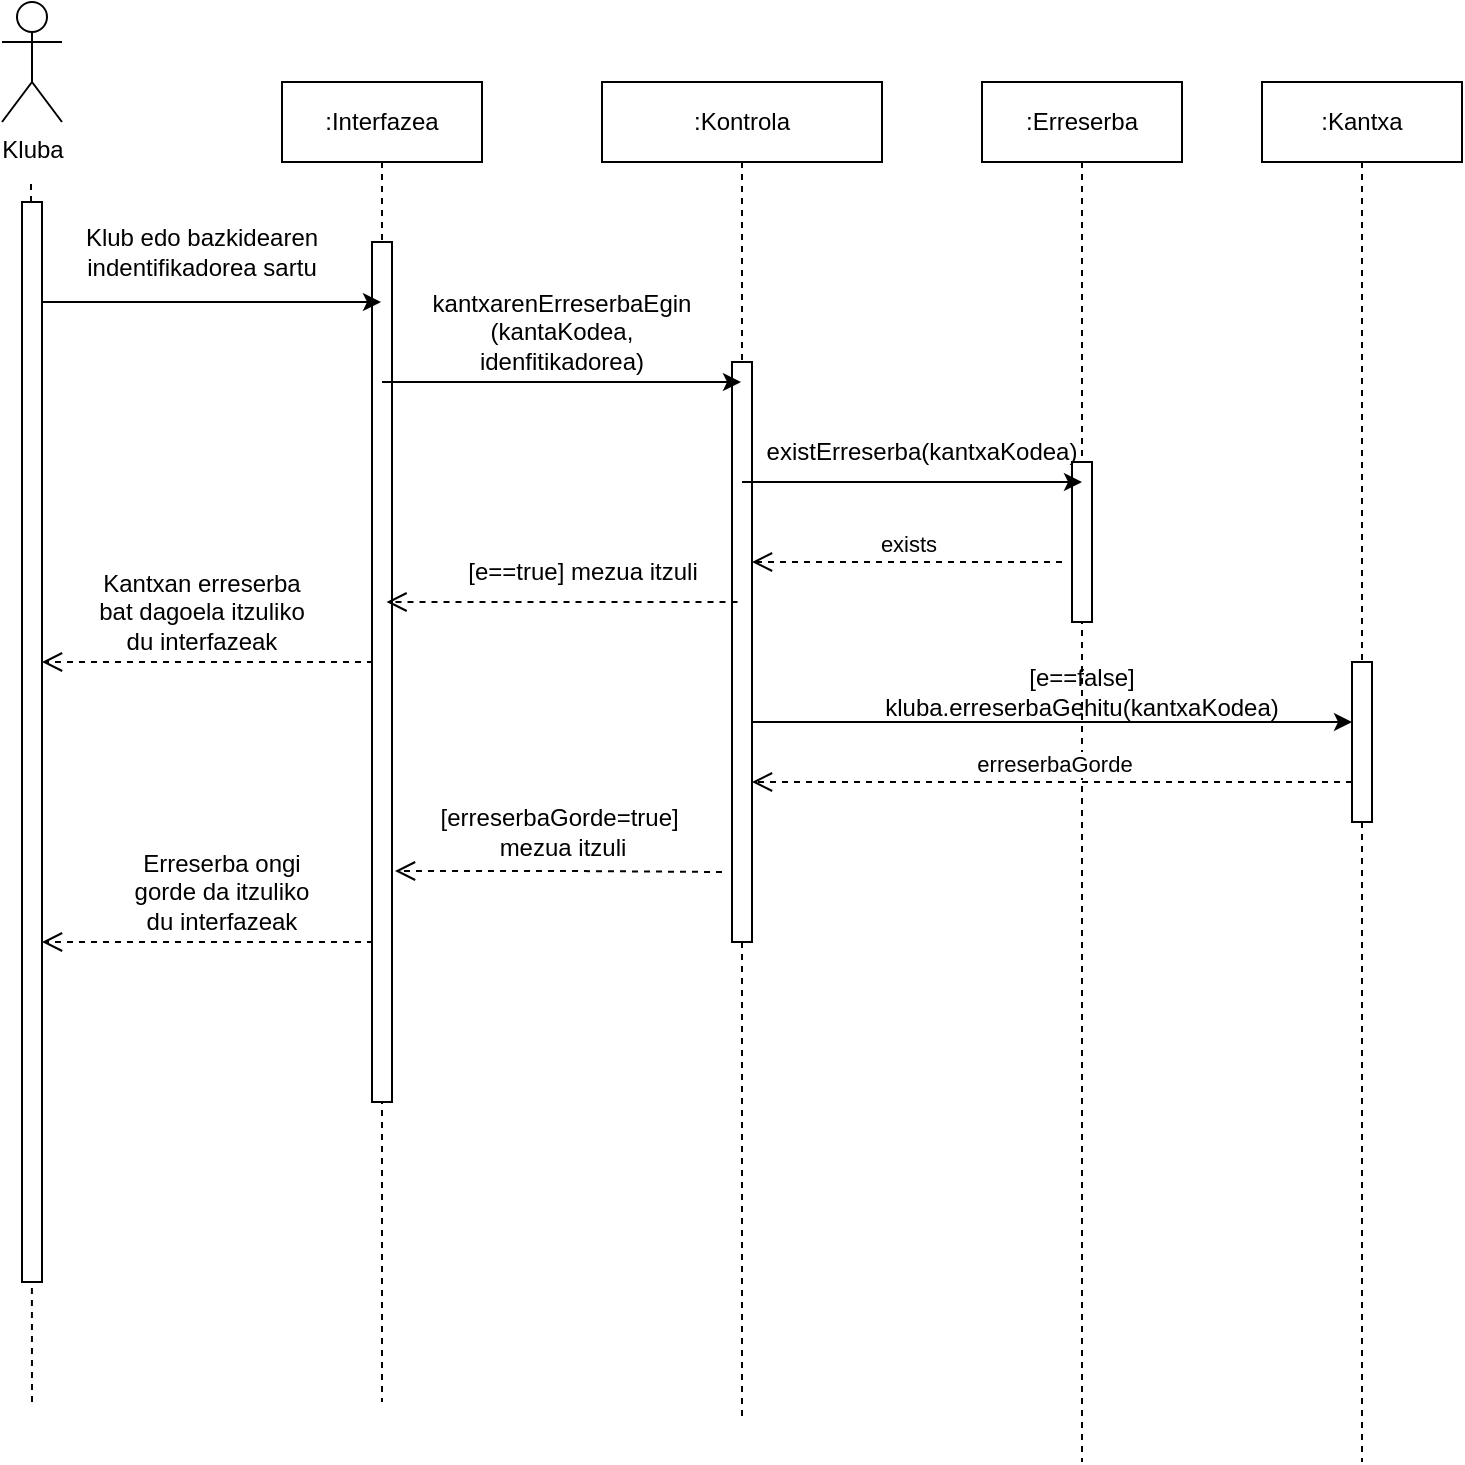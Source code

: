 <mxfile version="26.0.16">
  <diagram name="Página-1" id="hIfxRAPmC9neqDlKzZRe">
    <mxGraphModel dx="1434" dy="844" grid="1" gridSize="10" guides="1" tooltips="1" connect="1" arrows="1" fold="1" page="1" pageScale="1" pageWidth="827" pageHeight="1169" math="0" shadow="0">
      <root>
        <mxCell id="0" />
        <mxCell id="1" parent="0" />
        <mxCell id="0VgcUxNcyWVFumJusPrR-4" value=":Interfazea" style="shape=umlLifeline;perimeter=lifelinePerimeter;whiteSpace=wrap;html=1;container=1;dropTarget=0;collapsible=0;recursiveResize=0;outlineConnect=0;portConstraint=eastwest;newEdgeStyle={&quot;curved&quot;:0,&quot;rounded&quot;:0};" vertex="1" parent="1">
          <mxGeometry x="250" y="80" width="100" height="660" as="geometry" />
        </mxCell>
        <mxCell id="0VgcUxNcyWVFumJusPrR-22" value="" style="html=1;points=[[0,0,0,0,5],[0,1,0,0,-5],[1,0,0,0,5],[1,1,0,0,-5]];perimeter=orthogonalPerimeter;outlineConnect=0;targetShapes=umlLifeline;portConstraint=eastwest;newEdgeStyle={&quot;curved&quot;:0,&quot;rounded&quot;:0};" vertex="1" parent="0VgcUxNcyWVFumJusPrR-4">
          <mxGeometry x="45" y="80" width="10" height="430" as="geometry" />
        </mxCell>
        <mxCell id="0VgcUxNcyWVFumJusPrR-5" value=":Kontrola" style="shape=umlLifeline;perimeter=lifelinePerimeter;whiteSpace=wrap;html=1;container=1;dropTarget=0;collapsible=0;recursiveResize=0;outlineConnect=0;portConstraint=eastwest;newEdgeStyle={&quot;curved&quot;:0,&quot;rounded&quot;:0};" vertex="1" parent="1">
          <mxGeometry x="410" y="80" width="140" height="670" as="geometry" />
        </mxCell>
        <mxCell id="0VgcUxNcyWVFumJusPrR-23" value="" style="html=1;points=[[0,0,0,0,5],[0,1,0,0,-5],[1,0,0,0,5],[1,1,0,0,-5]];perimeter=orthogonalPerimeter;outlineConnect=0;targetShapes=umlLifeline;portConstraint=eastwest;newEdgeStyle={&quot;curved&quot;:0,&quot;rounded&quot;:0};" vertex="1" parent="0VgcUxNcyWVFumJusPrR-5">
          <mxGeometry x="65" y="140" width="10" height="290" as="geometry" />
        </mxCell>
        <mxCell id="0VgcUxNcyWVFumJusPrR-6" value=":Erreserba" style="shape=umlLifeline;perimeter=lifelinePerimeter;whiteSpace=wrap;html=1;container=1;dropTarget=0;collapsible=0;recursiveResize=0;outlineConnect=0;portConstraint=eastwest;newEdgeStyle={&quot;curved&quot;:0,&quot;rounded&quot;:0};" vertex="1" parent="1">
          <mxGeometry x="600" y="80" width="100" height="690" as="geometry" />
        </mxCell>
        <mxCell id="0VgcUxNcyWVFumJusPrR-24" value="" style="html=1;points=[[0,0,0,0,5],[0,1,0,0,-5],[1,0,0,0,5],[1,1,0,0,-5]];perimeter=orthogonalPerimeter;outlineConnect=0;targetShapes=umlLifeline;portConstraint=eastwest;newEdgeStyle={&quot;curved&quot;:0,&quot;rounded&quot;:0};" vertex="1" parent="0VgcUxNcyWVFumJusPrR-6">
          <mxGeometry x="45" y="190" width="10" height="80" as="geometry" />
        </mxCell>
        <mxCell id="0VgcUxNcyWVFumJusPrR-7" value="Kluba" style="shape=umlActor;verticalLabelPosition=bottom;verticalAlign=top;html=1;" vertex="1" parent="1">
          <mxGeometry x="110" y="40" width="30" height="60" as="geometry" />
        </mxCell>
        <mxCell id="0VgcUxNcyWVFumJusPrR-9" value="" style="endArrow=none;dashed=1;html=1;rounded=0;" edge="1" parent="1">
          <mxGeometry width="50" height="50" relative="1" as="geometry">
            <mxPoint x="125" y="740" as="sourcePoint" />
            <mxPoint x="124.5" y="130" as="targetPoint" />
          </mxGeometry>
        </mxCell>
        <mxCell id="0VgcUxNcyWVFumJusPrR-10" value=":Kantxa" style="shape=umlLifeline;perimeter=lifelinePerimeter;whiteSpace=wrap;html=1;container=1;dropTarget=0;collapsible=0;recursiveResize=0;outlineConnect=0;portConstraint=eastwest;newEdgeStyle={&quot;curved&quot;:0,&quot;rounded&quot;:0};" vertex="1" parent="1">
          <mxGeometry x="740" y="80" width="100" height="690" as="geometry" />
        </mxCell>
        <mxCell id="0VgcUxNcyWVFumJusPrR-31" value="" style="html=1;points=[[0,0,0,0,5],[0,1,0,0,-5],[1,0,0,0,5],[1,1,0,0,-5]];perimeter=orthogonalPerimeter;outlineConnect=0;targetShapes=umlLifeline;portConstraint=eastwest;newEdgeStyle={&quot;curved&quot;:0,&quot;rounded&quot;:0};" vertex="1" parent="0VgcUxNcyWVFumJusPrR-10">
          <mxGeometry x="45" y="290" width="10" height="80" as="geometry" />
        </mxCell>
        <mxCell id="0VgcUxNcyWVFumJusPrR-13" value="" style="endArrow=classic;html=1;rounded=0;" edge="1" parent="1" target="0VgcUxNcyWVFumJusPrR-4">
          <mxGeometry width="50" height="50" relative="1" as="geometry">
            <mxPoint x="130" y="190" as="sourcePoint" />
            <mxPoint x="210" y="150" as="targetPoint" />
          </mxGeometry>
        </mxCell>
        <mxCell id="0VgcUxNcyWVFumJusPrR-14" value="Klub edo bazkidearen indentifikadorea sartu" style="text;html=1;align=center;verticalAlign=middle;whiteSpace=wrap;rounded=0;" vertex="1" parent="1">
          <mxGeometry x="150" y="150" width="120" height="30" as="geometry" />
        </mxCell>
        <mxCell id="0VgcUxNcyWVFumJusPrR-15" value="" style="endArrow=classic;html=1;rounded=0;" edge="1" parent="1" target="0VgcUxNcyWVFumJusPrR-5">
          <mxGeometry width="50" height="50" relative="1" as="geometry">
            <mxPoint x="300" y="230" as="sourcePoint" />
            <mxPoint x="460" y="230" as="targetPoint" />
          </mxGeometry>
        </mxCell>
        <mxCell id="0VgcUxNcyWVFumJusPrR-16" value="kantxarenErreserbaEgin&lt;div&gt;(kantaKodea, idenfitikadorea)&lt;/div&gt;" style="text;html=1;align=center;verticalAlign=middle;whiteSpace=wrap;rounded=0;" vertex="1" parent="1">
          <mxGeometry x="320" y="190" width="140" height="30" as="geometry" />
        </mxCell>
        <mxCell id="0VgcUxNcyWVFumJusPrR-19" value="" style="endArrow=classic;html=1;rounded=0;" edge="1" parent="1">
          <mxGeometry width="50" height="50" relative="1" as="geometry">
            <mxPoint x="480" y="280" as="sourcePoint" />
            <mxPoint x="650" y="280" as="targetPoint" />
          </mxGeometry>
        </mxCell>
        <mxCell id="0VgcUxNcyWVFumJusPrR-20" value="existErreserba(kantxaKodea)" style="text;html=1;align=center;verticalAlign=middle;whiteSpace=wrap;rounded=0;" vertex="1" parent="1">
          <mxGeometry x="540" y="250" width="60" height="30" as="geometry" />
        </mxCell>
        <mxCell id="0VgcUxNcyWVFumJusPrR-21" value="" style="html=1;points=[[0,0,0,0,5],[0,1,0,0,-5],[1,0,0,0,5],[1,1,0,0,-5]];perimeter=orthogonalPerimeter;outlineConnect=0;targetShapes=umlLifeline;portConstraint=eastwest;newEdgeStyle={&quot;curved&quot;:0,&quot;rounded&quot;:0};" vertex="1" parent="1">
          <mxGeometry x="120" y="140" width="10" height="540" as="geometry" />
        </mxCell>
        <mxCell id="0VgcUxNcyWVFumJusPrR-25" value="exists" style="html=1;verticalAlign=bottom;endArrow=open;dashed=1;endSize=8;curved=0;rounded=0;" edge="1" parent="1" target="0VgcUxNcyWVFumJusPrR-23">
          <mxGeometry x="-0.003" relative="1" as="geometry">
            <mxPoint x="640" y="320" as="sourcePoint" />
            <mxPoint x="490" y="320" as="targetPoint" />
            <Array as="points">
              <mxPoint x="577" y="320" />
            </Array>
            <mxPoint as="offset" />
          </mxGeometry>
        </mxCell>
        <mxCell id="0VgcUxNcyWVFumJusPrR-26" value="[e==true] mezua itzuli" style="text;html=1;align=center;verticalAlign=middle;resizable=0;points=[];autosize=1;strokeColor=none;fillColor=none;" vertex="1" parent="1">
          <mxGeometry x="330" y="310" width="140" height="30" as="geometry" />
        </mxCell>
        <mxCell id="0VgcUxNcyWVFumJusPrR-27" value="" style="html=1;verticalAlign=bottom;endArrow=open;dashed=1;endSize=8;curved=0;rounded=0;" edge="1" parent="1">
          <mxGeometry x="-0.003" relative="1" as="geometry">
            <mxPoint x="477.75" y="340" as="sourcePoint" />
            <mxPoint x="302.25" y="340" as="targetPoint" />
            <Array as="points">
              <mxPoint x="414.75" y="340" />
            </Array>
            <mxPoint as="offset" />
          </mxGeometry>
        </mxCell>
        <mxCell id="0VgcUxNcyWVFumJusPrR-28" value="" style="html=1;verticalAlign=bottom;endArrow=open;dashed=1;endSize=8;curved=0;rounded=0;" edge="1" parent="1">
          <mxGeometry x="-0.003" relative="1" as="geometry">
            <mxPoint x="295.5" y="370" as="sourcePoint" />
            <mxPoint x="130" y="370" as="targetPoint" />
            <Array as="points">
              <mxPoint x="232.5" y="370" />
            </Array>
            <mxPoint as="offset" />
          </mxGeometry>
        </mxCell>
        <mxCell id="0VgcUxNcyWVFumJusPrR-29" value="Kantxan erreserba bat dagoela itzuliko du interfazeak" style="text;html=1;align=center;verticalAlign=middle;whiteSpace=wrap;rounded=0;" vertex="1" parent="1">
          <mxGeometry x="155" y="330" width="110" height="30" as="geometry" />
        </mxCell>
        <mxCell id="0VgcUxNcyWVFumJusPrR-32" value="" style="endArrow=classic;html=1;rounded=0;" edge="1" parent="1" target="0VgcUxNcyWVFumJusPrR-31">
          <mxGeometry width="50" height="50" relative="1" as="geometry">
            <mxPoint x="485" y="400" as="sourcePoint" />
            <mxPoint x="780" y="400" as="targetPoint" />
          </mxGeometry>
        </mxCell>
        <mxCell id="0VgcUxNcyWVFumJusPrR-33" value="[e==false&lt;span style=&quot;text-wrap-mode: nowrap;&quot;&gt;]&lt;/span&gt;&lt;div&gt;&lt;span style=&quot;text-wrap-mode: nowrap;&quot;&gt;kluba.erreserbaGehitu(kantxaKodea)&lt;/span&gt;&lt;/div&gt;" style="text;html=1;align=center;verticalAlign=middle;whiteSpace=wrap;rounded=0;" vertex="1" parent="1">
          <mxGeometry x="620" y="370" width="60" height="30" as="geometry" />
        </mxCell>
        <mxCell id="0VgcUxNcyWVFumJusPrR-34" value="erreserbaGorde" style="html=1;verticalAlign=bottom;endArrow=open;dashed=1;endSize=8;curved=0;rounded=0;" edge="1" parent="1" target="0VgcUxNcyWVFumJusPrR-23">
          <mxGeometry x="-0.003" relative="1" as="geometry">
            <mxPoint x="785" y="430" as="sourcePoint" />
            <mxPoint x="490" y="430" as="targetPoint" />
            <Array as="points">
              <mxPoint x="722" y="430" />
            </Array>
            <mxPoint as="offset" />
          </mxGeometry>
        </mxCell>
        <mxCell id="0VgcUxNcyWVFumJusPrR-35" value="" style="html=1;verticalAlign=bottom;endArrow=open;dashed=1;endSize=8;curved=0;rounded=0;" edge="1" parent="1">
          <mxGeometry relative="1" as="geometry">
            <mxPoint x="470" y="475" as="sourcePoint" />
            <mxPoint x="306.5" y="474.5" as="targetPoint" />
            <Array as="points">
              <mxPoint x="393.5" y="474.5" />
            </Array>
          </mxGeometry>
        </mxCell>
        <mxCell id="0VgcUxNcyWVFumJusPrR-36" value="[erreserbaGorde=true]&amp;nbsp;&lt;div&gt;mezua itzuli&lt;/div&gt;" style="text;html=1;align=center;verticalAlign=middle;resizable=0;points=[];autosize=1;strokeColor=none;fillColor=none;" vertex="1" parent="1">
          <mxGeometry x="315" y="435" width="150" height="40" as="geometry" />
        </mxCell>
        <mxCell id="0VgcUxNcyWVFumJusPrR-37" value="" style="html=1;verticalAlign=bottom;endArrow=open;dashed=1;endSize=8;curved=0;rounded=0;" edge="1" parent="1">
          <mxGeometry x="-0.003" relative="1" as="geometry">
            <mxPoint x="295.5" y="510" as="sourcePoint" />
            <mxPoint x="130" y="510" as="targetPoint" />
            <Array as="points">
              <mxPoint x="232.5" y="510" />
            </Array>
            <mxPoint as="offset" />
          </mxGeometry>
        </mxCell>
        <mxCell id="0VgcUxNcyWVFumJusPrR-38" value="Erreserba ongi gorde da itzuliko du interfazeak" style="text;html=1;align=center;verticalAlign=middle;whiteSpace=wrap;rounded=0;" vertex="1" parent="1">
          <mxGeometry x="175" y="470" width="90" height="30" as="geometry" />
        </mxCell>
      </root>
    </mxGraphModel>
  </diagram>
</mxfile>
